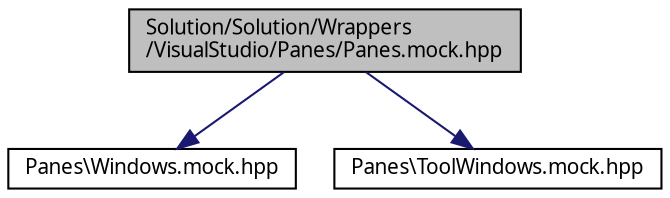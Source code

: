digraph "Solution/Solution/Wrappers/VisualStudio/Panes/Panes.mock.hpp"
{
 // INTERACTIVE_SVG=YES
  edge [fontname="Verdana",fontsize="10",labelfontname="Verdana",labelfontsize="10"];
  node [fontname="Verdana",fontsize="10",shape=record];
  Node1 [label="Solution/Solution/Wrappers\l/VisualStudio/Panes/Panes.mock.hpp",height=0.2,width=0.4,color="black", fillcolor="grey75", style="filled", fontcolor="black"];
  Node1 -> Node2 [color="midnightblue",fontsize="10",style="solid",fontname="Verdana"];
  Node2 [label="Panes\\Windows.mock.hpp",height=0.2,width=0.4,color="black", fillcolor="white", style="filled",URL="$_windows_8mock_8hpp_source.html"];
  Node1 -> Node3 [color="midnightblue",fontsize="10",style="solid",fontname="Verdana"];
  Node3 [label="Panes\\ToolWindows.mock.hpp",height=0.2,width=0.4,color="black", fillcolor="white", style="filled",URL="$_tool_windows_8mock_8hpp_source.html"];
}
